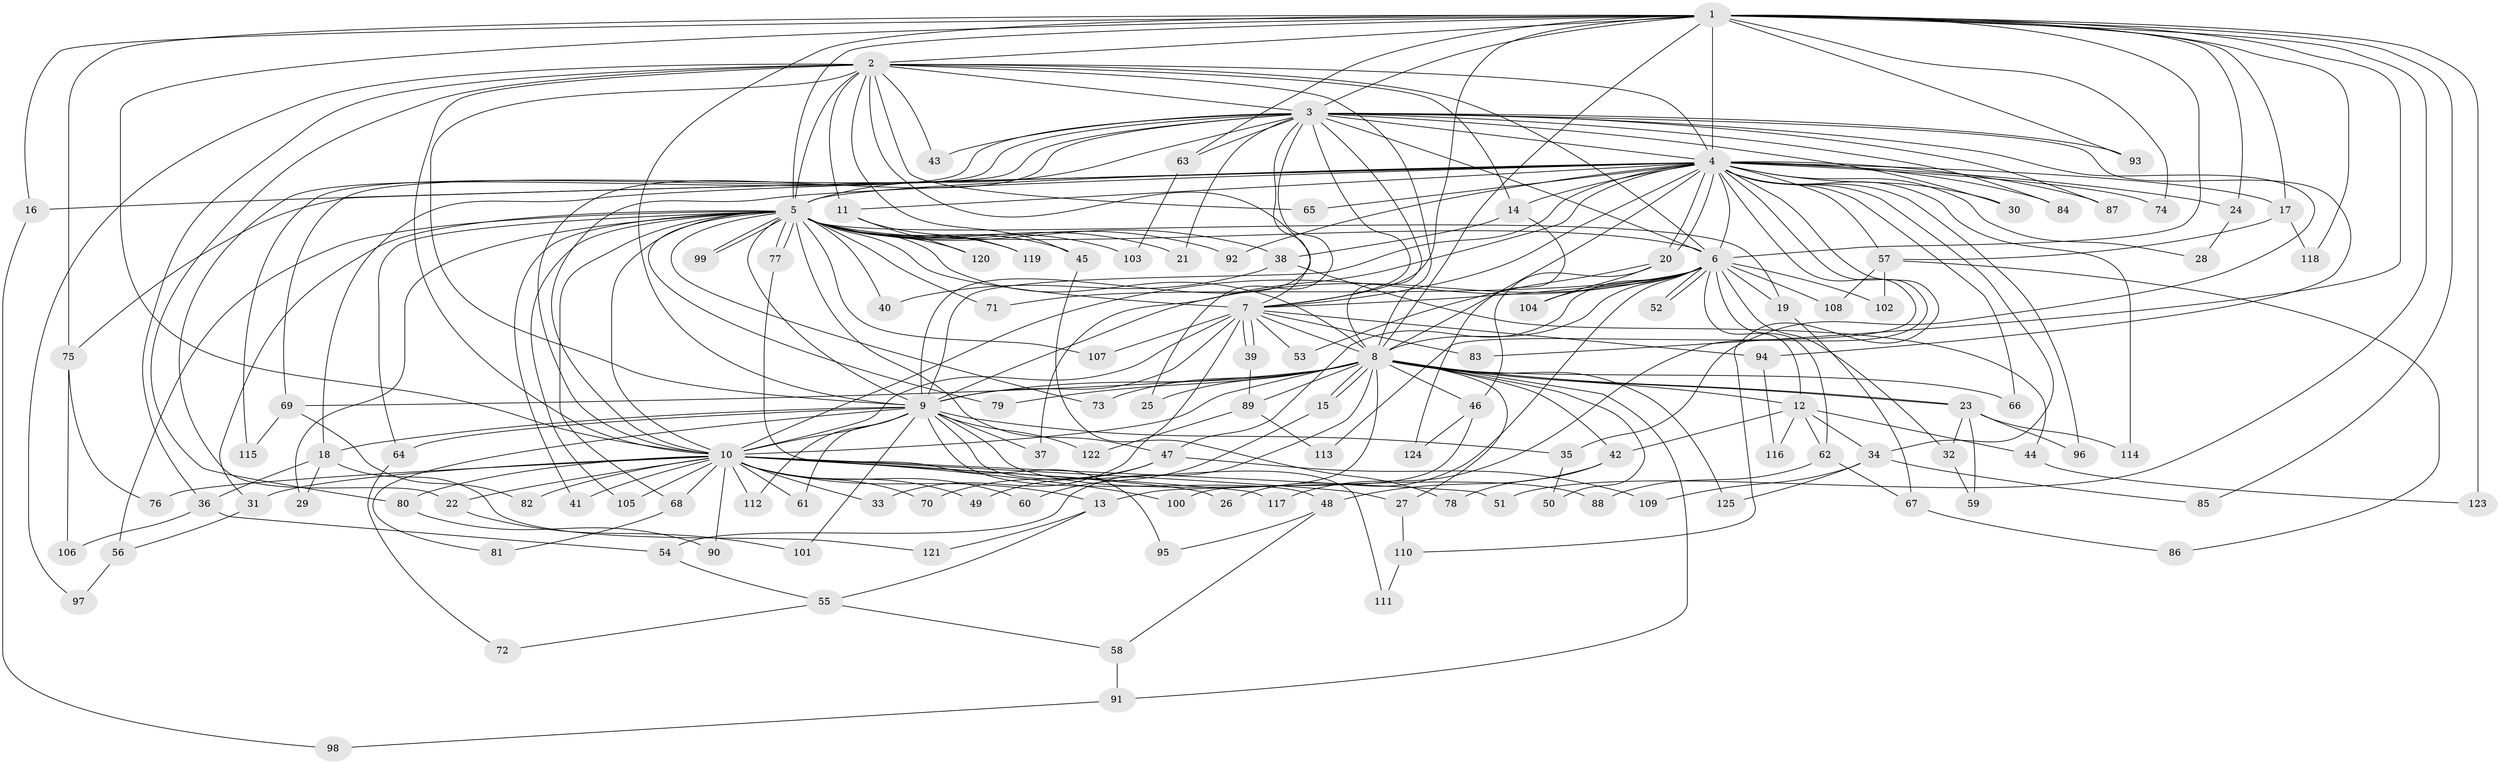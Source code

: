 // Generated by graph-tools (version 1.1) at 2025/01/03/09/25 03:01:26]
// undirected, 125 vertices, 275 edges
graph export_dot {
graph [start="1"]
  node [color=gray90,style=filled];
  1;
  2;
  3;
  4;
  5;
  6;
  7;
  8;
  9;
  10;
  11;
  12;
  13;
  14;
  15;
  16;
  17;
  18;
  19;
  20;
  21;
  22;
  23;
  24;
  25;
  26;
  27;
  28;
  29;
  30;
  31;
  32;
  33;
  34;
  35;
  36;
  37;
  38;
  39;
  40;
  41;
  42;
  43;
  44;
  45;
  46;
  47;
  48;
  49;
  50;
  51;
  52;
  53;
  54;
  55;
  56;
  57;
  58;
  59;
  60;
  61;
  62;
  63;
  64;
  65;
  66;
  67;
  68;
  69;
  70;
  71;
  72;
  73;
  74;
  75;
  76;
  77;
  78;
  79;
  80;
  81;
  82;
  83;
  84;
  85;
  86;
  87;
  88;
  89;
  90;
  91;
  92;
  93;
  94;
  95;
  96;
  97;
  98;
  99;
  100;
  101;
  102;
  103;
  104;
  105;
  106;
  107;
  108;
  109;
  110;
  111;
  112;
  113;
  114;
  115;
  116;
  117;
  118;
  119;
  120;
  121;
  122;
  123;
  124;
  125;
  1 -- 2;
  1 -- 3;
  1 -- 4;
  1 -- 5;
  1 -- 6;
  1 -- 7;
  1 -- 8;
  1 -- 9;
  1 -- 10;
  1 -- 16;
  1 -- 17;
  1 -- 24;
  1 -- 51;
  1 -- 63;
  1 -- 74;
  1 -- 75;
  1 -- 83;
  1 -- 85;
  1 -- 93;
  1 -- 118;
  1 -- 123;
  2 -- 3;
  2 -- 4;
  2 -- 5;
  2 -- 6;
  2 -- 7;
  2 -- 8;
  2 -- 9;
  2 -- 10;
  2 -- 11;
  2 -- 14;
  2 -- 36;
  2 -- 43;
  2 -- 45;
  2 -- 65;
  2 -- 80;
  2 -- 97;
  3 -- 4;
  3 -- 5;
  3 -- 6;
  3 -- 7;
  3 -- 8;
  3 -- 9;
  3 -- 10;
  3 -- 21;
  3 -- 22;
  3 -- 25;
  3 -- 30;
  3 -- 35;
  3 -- 43;
  3 -- 63;
  3 -- 69;
  3 -- 84;
  3 -- 87;
  3 -- 93;
  3 -- 94;
  3 -- 115;
  4 -- 5;
  4 -- 6;
  4 -- 7;
  4 -- 8;
  4 -- 9;
  4 -- 10;
  4 -- 11;
  4 -- 14;
  4 -- 16;
  4 -- 17;
  4 -- 18;
  4 -- 20;
  4 -- 20;
  4 -- 24;
  4 -- 28;
  4 -- 30;
  4 -- 34;
  4 -- 37;
  4 -- 57;
  4 -- 65;
  4 -- 66;
  4 -- 74;
  4 -- 75;
  4 -- 84;
  4 -- 87;
  4 -- 92;
  4 -- 96;
  4 -- 110;
  4 -- 113;
  4 -- 114;
  4 -- 117;
  5 -- 6;
  5 -- 7;
  5 -- 8;
  5 -- 9;
  5 -- 10;
  5 -- 19;
  5 -- 21;
  5 -- 29;
  5 -- 31;
  5 -- 38;
  5 -- 40;
  5 -- 41;
  5 -- 45;
  5 -- 47;
  5 -- 56;
  5 -- 64;
  5 -- 68;
  5 -- 71;
  5 -- 73;
  5 -- 77;
  5 -- 77;
  5 -- 79;
  5 -- 92;
  5 -- 99;
  5 -- 99;
  5 -- 103;
  5 -- 105;
  5 -- 107;
  5 -- 119;
  5 -- 120;
  6 -- 7;
  6 -- 8;
  6 -- 9;
  6 -- 10;
  6 -- 12;
  6 -- 19;
  6 -- 26;
  6 -- 32;
  6 -- 47;
  6 -- 52;
  6 -- 52;
  6 -- 62;
  6 -- 71;
  6 -- 102;
  6 -- 104;
  6 -- 108;
  7 -- 8;
  7 -- 9;
  7 -- 10;
  7 -- 33;
  7 -- 39;
  7 -- 39;
  7 -- 53;
  7 -- 83;
  7 -- 94;
  7 -- 107;
  8 -- 9;
  8 -- 10;
  8 -- 12;
  8 -- 13;
  8 -- 15;
  8 -- 15;
  8 -- 23;
  8 -- 23;
  8 -- 25;
  8 -- 27;
  8 -- 42;
  8 -- 46;
  8 -- 50;
  8 -- 54;
  8 -- 66;
  8 -- 69;
  8 -- 73;
  8 -- 79;
  8 -- 89;
  8 -- 91;
  8 -- 125;
  9 -- 10;
  9 -- 18;
  9 -- 35;
  9 -- 37;
  9 -- 48;
  9 -- 61;
  9 -- 64;
  9 -- 81;
  9 -- 88;
  9 -- 101;
  9 -- 111;
  9 -- 112;
  9 -- 122;
  10 -- 13;
  10 -- 22;
  10 -- 26;
  10 -- 27;
  10 -- 31;
  10 -- 33;
  10 -- 41;
  10 -- 49;
  10 -- 51;
  10 -- 60;
  10 -- 61;
  10 -- 68;
  10 -- 70;
  10 -- 76;
  10 -- 80;
  10 -- 82;
  10 -- 90;
  10 -- 100;
  10 -- 105;
  10 -- 112;
  10 -- 117;
  11 -- 119;
  11 -- 120;
  12 -- 34;
  12 -- 42;
  12 -- 44;
  12 -- 62;
  12 -- 116;
  13 -- 55;
  13 -- 121;
  14 -- 38;
  14 -- 124;
  15 -- 60;
  16 -- 98;
  17 -- 57;
  17 -- 118;
  18 -- 29;
  18 -- 36;
  18 -- 121;
  19 -- 67;
  20 -- 46;
  20 -- 53;
  20 -- 104;
  22 -- 101;
  23 -- 32;
  23 -- 59;
  23 -- 96;
  23 -- 114;
  24 -- 28;
  27 -- 110;
  31 -- 56;
  32 -- 59;
  34 -- 85;
  34 -- 109;
  34 -- 125;
  35 -- 50;
  36 -- 54;
  36 -- 106;
  38 -- 40;
  38 -- 44;
  39 -- 89;
  42 -- 48;
  42 -- 78;
  44 -- 123;
  45 -- 78;
  46 -- 100;
  46 -- 124;
  47 -- 49;
  47 -- 70;
  47 -- 109;
  48 -- 58;
  48 -- 95;
  54 -- 55;
  55 -- 58;
  55 -- 72;
  56 -- 97;
  57 -- 86;
  57 -- 102;
  57 -- 108;
  58 -- 91;
  62 -- 67;
  62 -- 88;
  63 -- 103;
  64 -- 72;
  67 -- 86;
  68 -- 81;
  69 -- 82;
  69 -- 115;
  75 -- 76;
  75 -- 106;
  77 -- 95;
  80 -- 90;
  89 -- 113;
  89 -- 122;
  91 -- 98;
  94 -- 116;
  110 -- 111;
}
